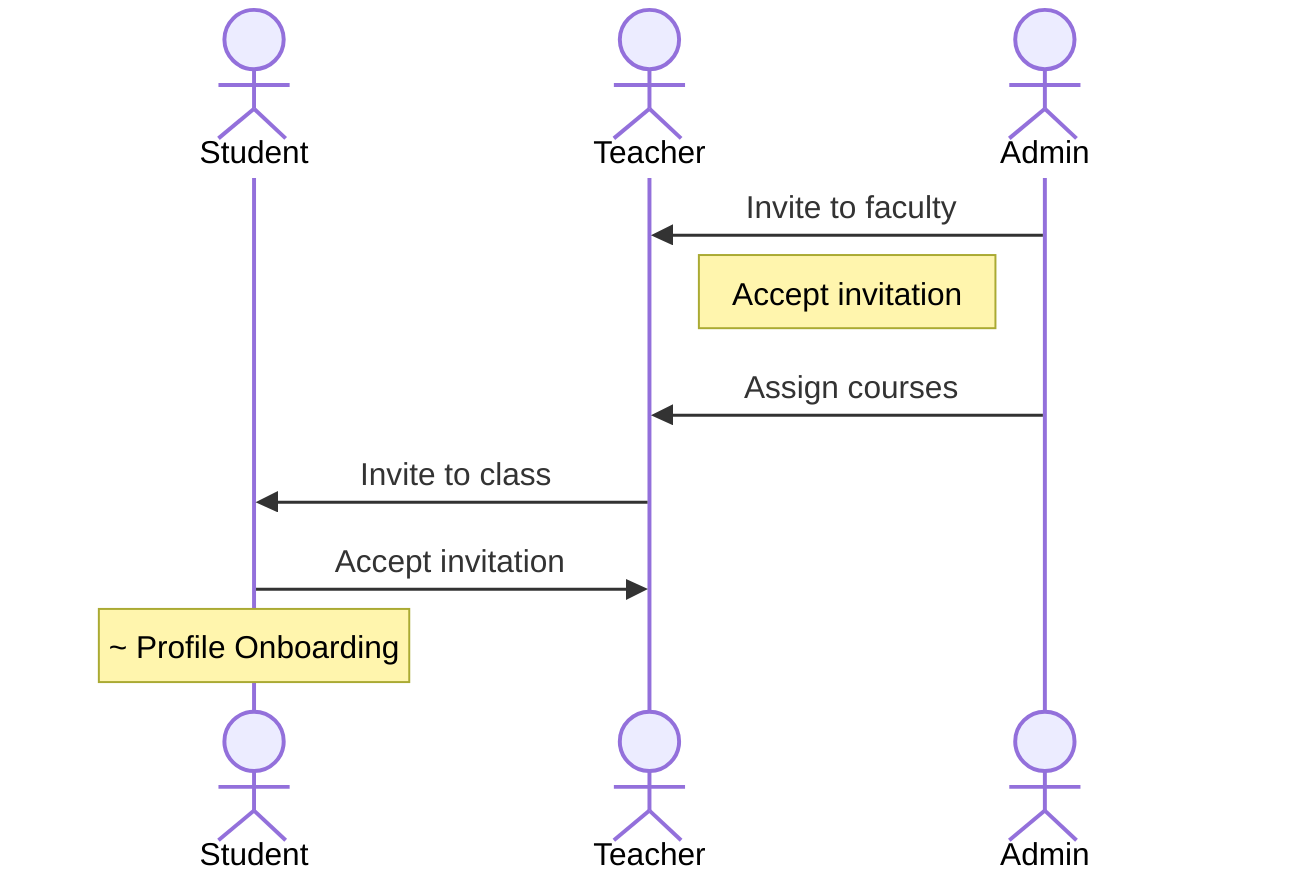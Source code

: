 sequenceDiagram
  actor Student
  actor Teacher
  actor Admin

  Admin ->> Teacher: Invite to faculty
  Note right of Teacher: Accept invitation

  Admin ->> Teacher: Assign courses

  Teacher ->> Student: Invite to class

  Student ->> Teacher: Accept invitation

  Note over Student: ~ Profile Onboarding